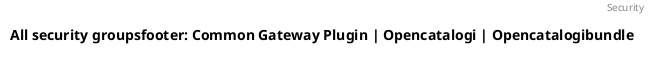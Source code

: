 @startuml
title: All security groupsfooter: Common Gateway Plugin | Opencatalogi | Opencatalogibundle 
header: Security

@enduml

